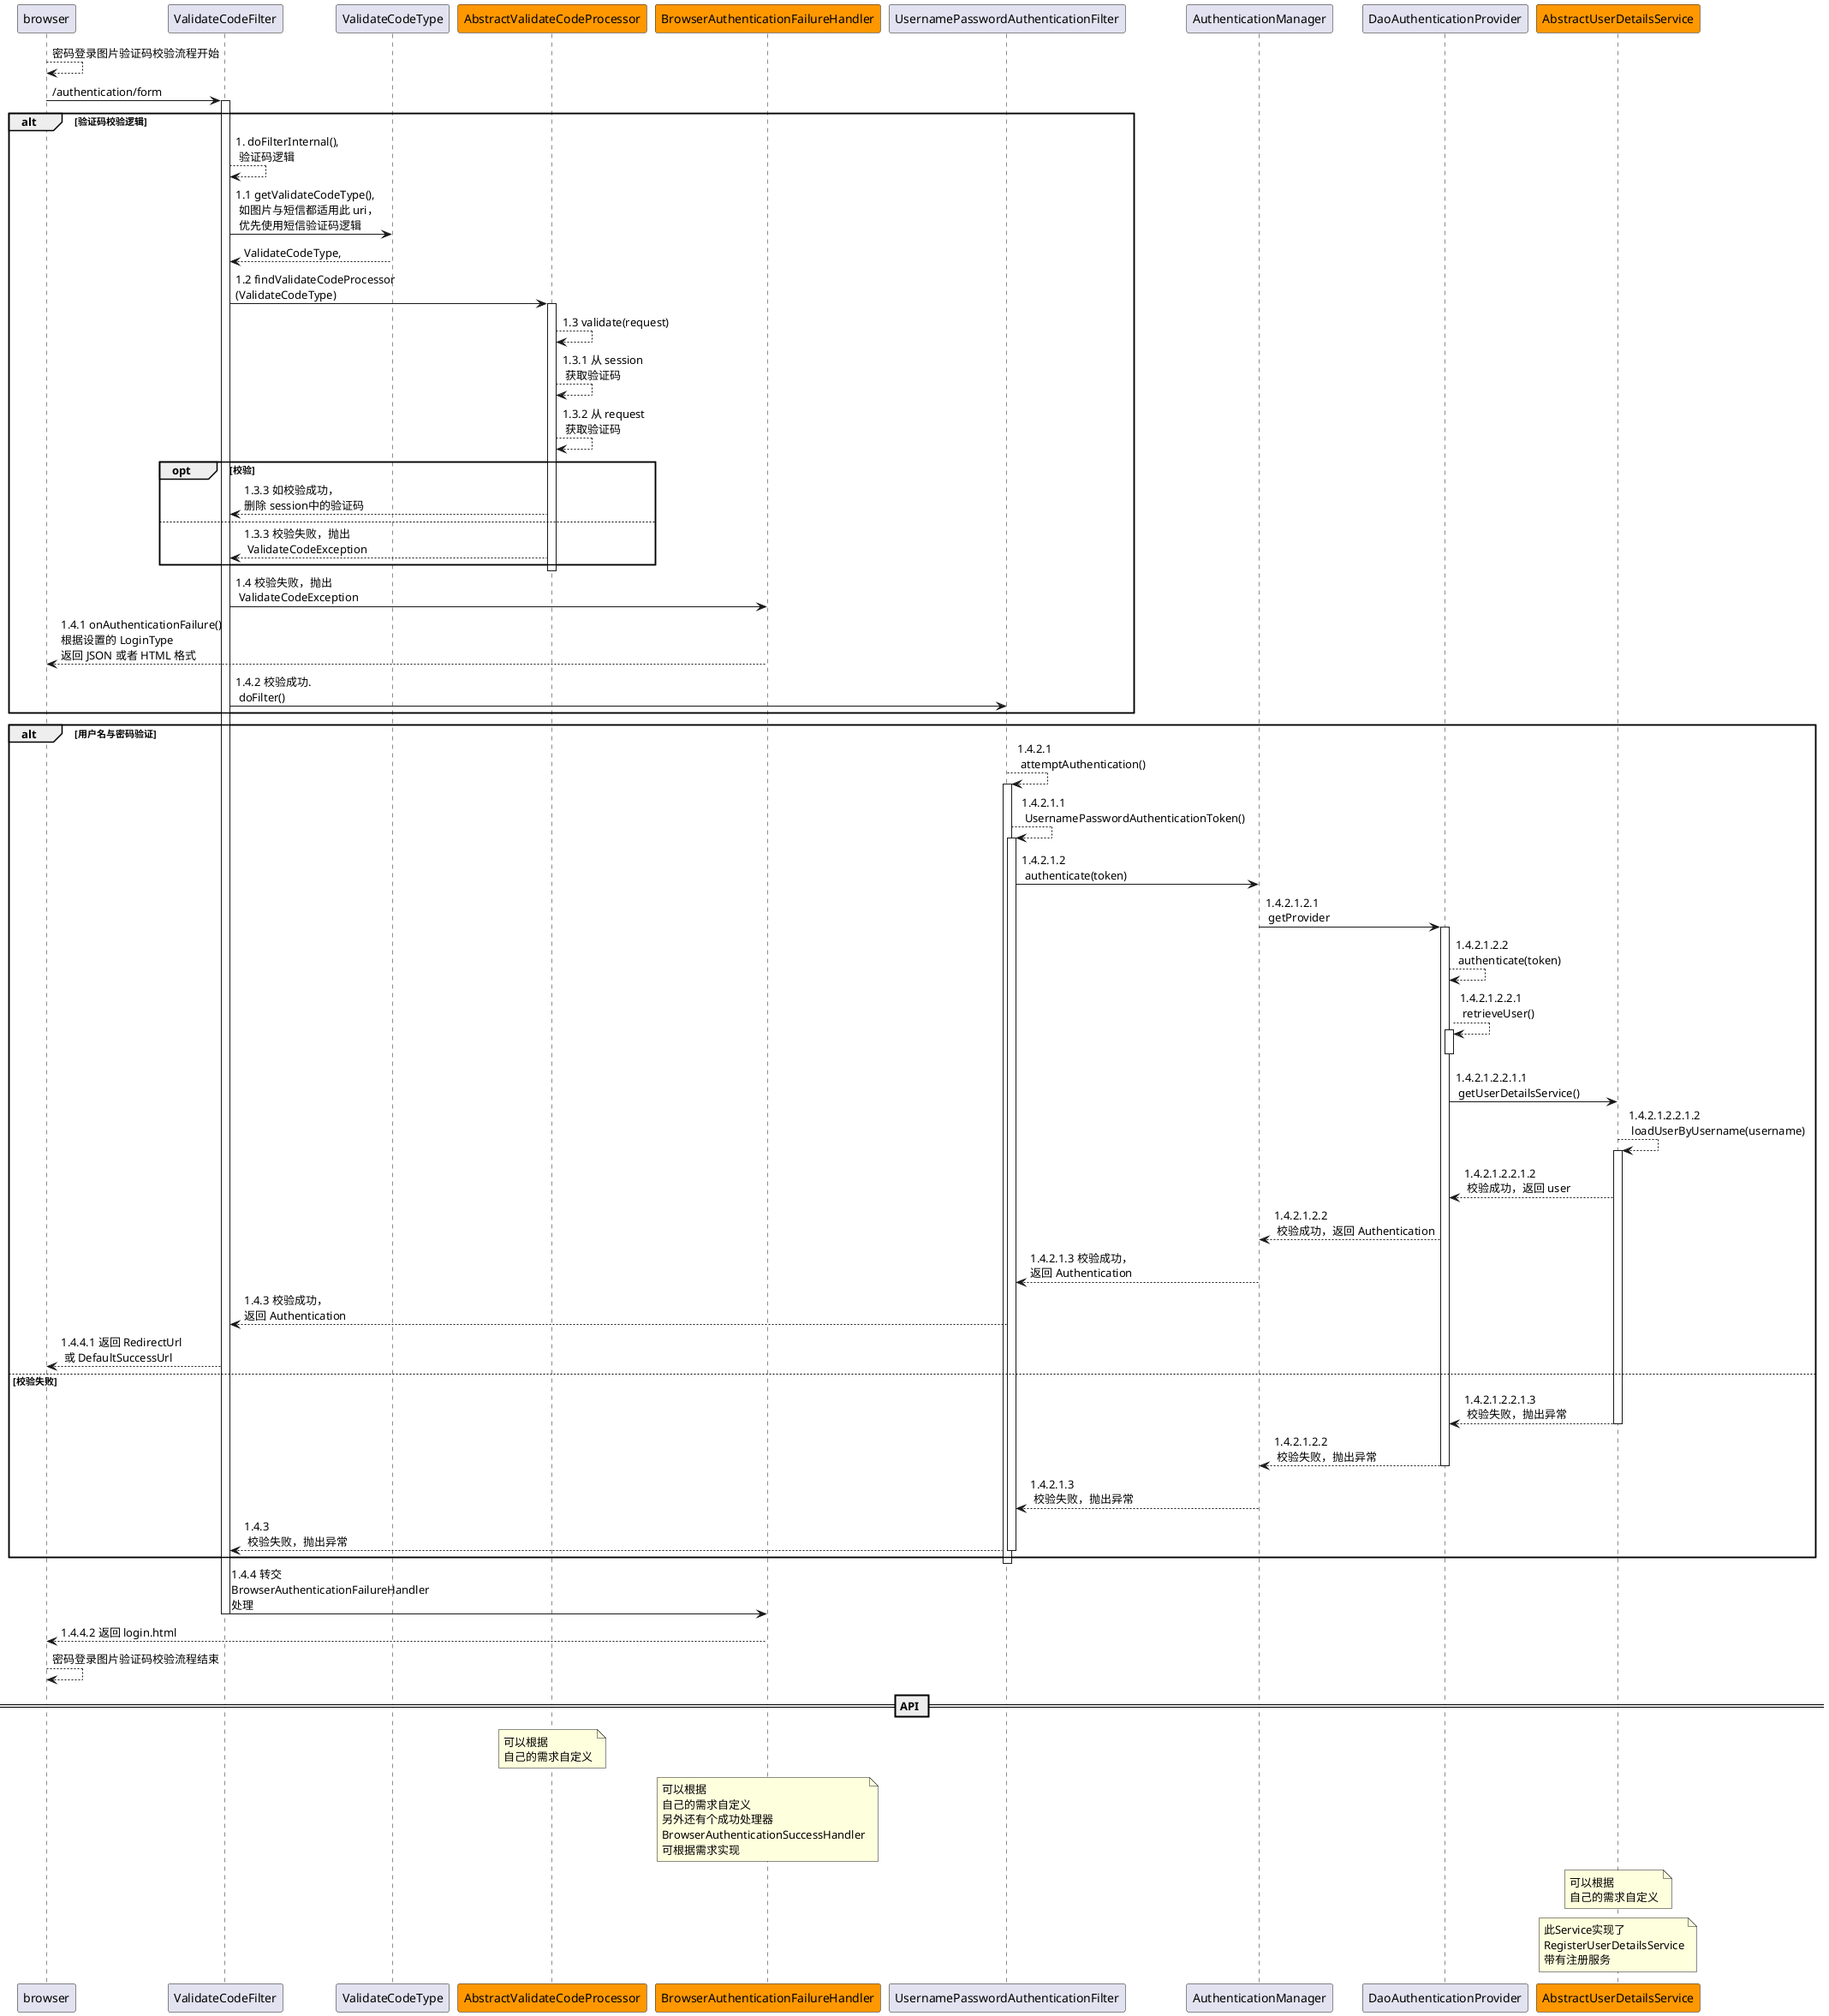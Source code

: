 @startuml

browser --> browser: 密码登录图片验证码校验流程开始

browser -> ValidateCodeFilter: /authentication/form
alt 验证码校验逻辑
activate ValidateCodeFilter
ValidateCodeFilter --> ValidateCodeFilter: 1. doFilterInternal(),\n 验证码逻辑
ValidateCodeFilter -> ValidateCodeType: 1.1 getValidateCodeType(),\n 如图片与短信都适用此 uri，\n 优先使用短信验证码逻辑
ValidateCodeType --> ValidateCodeFilter: ValidateCodeType,
participant AbstractValidateCodeProcessor #ff9800
ValidateCodeFilter -> AbstractValidateCodeProcessor: 1.2 findValidateCodeProcessor\n(ValidateCodeType)
activate AbstractValidateCodeProcessor
AbstractValidateCodeProcessor --> AbstractValidateCodeProcessor: 1.3 validate(request)
AbstractValidateCodeProcessor --> AbstractValidateCodeProcessor: 1.3.1 从 session\n 获取验证码
AbstractValidateCodeProcessor --> AbstractValidateCodeProcessor: 1.3.2 从 request\n 获取验证码
opt 校验
AbstractValidateCodeProcessor --> ValidateCodeFilter: 1.3.3 如校验成功，\n删除 session中的验证码
else
AbstractValidateCodeProcessor --> ValidateCodeFilter: 1.3.3 校验失败，抛出\n ValidateCodeException
end
deactivate AbstractValidateCodeProcessor
participant BrowserAuthenticationFailureHandler #ff9800
ValidateCodeFilter -> BrowserAuthenticationFailureHandler: 1.4 校验失败，抛出\n ValidateCodeException
BrowserAuthenticationFailureHandler --> browser: 1.4.1 onAuthenticationFailure()\n根据设置的 LoginType \n返回 JSON 或者 HTML 格式

ValidateCodeFilter -> UsernamePasswordAuthenticationFilter: 1.4.2 校验成功.\n doFilter()
end
alt 用户名与密码验证
UsernamePasswordAuthenticationFilter --> UsernamePasswordAuthenticationFilter: 1.4.2.1\n attemptAuthentication()
activate UsernamePasswordAuthenticationFilter
UsernamePasswordAuthenticationFilter --> UsernamePasswordAuthenticationFilter: 1.4.2.1.1 \n UsernamePasswordAuthenticationToken()
activate UsernamePasswordAuthenticationFilter
UsernamePasswordAuthenticationFilter -> AuthenticationManager: 1.4.2.1.2\n authenticate(token)

AuthenticationManager -> DaoAuthenticationProvider: 1.4.2.1.2.1\n getProvider
activate DaoAuthenticationProvider
DaoAuthenticationProvider --> DaoAuthenticationProvider: 1.4.2.1.2.2\n authenticate(token)
DaoAuthenticationProvider --> DaoAuthenticationProvider: 1.4.2.1.2.2.1\n retrieveUser()
activate DaoAuthenticationProvider
deactivate DaoAuthenticationProvider
participant AbstractUserDetailsService #ff9800
DaoAuthenticationProvider -> AbstractUserDetailsService: 1.4.2.1.2.2.1.1\n getUserDetailsService()
AbstractUserDetailsService --> AbstractUserDetailsService: 1.4.2.1.2.2.1.2\n loadUserByUsername(username)
activate AbstractUserDetailsService
AbstractUserDetailsService --> DaoAuthenticationProvider: 1.4.2.1.2.2.1.2\n 校验成功，返回 user
DaoAuthenticationProvider --> AuthenticationManager: 1.4.2.1.2.2\n 校验成功，返回 Authentication

AuthenticationManager --> UsernamePasswordAuthenticationFilter: 1.4.2.1.3 校验成功，\n返回 Authentication
UsernamePasswordAuthenticationFilter --> ValidateCodeFilter: 1.4.3 校验成功，\n返回 Authentication

ValidateCodeFilter --> browser: 1.4.4.1 返回 RedirectUrl\n 或 DefaultSuccessUrl
else 校验失败
AbstractUserDetailsService --> DaoAuthenticationProvider: 1.4.2.1.2.2.1.3\n 校验失败，抛出异常
deactivate AbstractUserDetailsService
DaoAuthenticationProvider --> AuthenticationManager: 1.4.2.1.2.2\n 校验失败，抛出异常
deactivate DaoAuthenticationProvider
AuthenticationManager --> UsernamePasswordAuthenticationFilter: 1.4.2.1.3\n 校验失败，抛出异常
UsernamePasswordAuthenticationFilter --> ValidateCodeFilter: 1.4.3\n 校验失败，抛出异常
deactivate UsernamePasswordAuthenticationFilter
end
deactivate UsernamePasswordAuthenticationFilter
ValidateCodeFilter -> BrowserAuthenticationFailureHandler: 1.4.4 转交\nBrowserAuthenticationFailureHandler\n处理
deactivate ValidateCodeFilter
BrowserAuthenticationFailureHandler --> browser: 1.4.4.2 返回 login.html

browser --> browser: 密码登录图片验证码校验流程结束

== API ==
note over AbstractValidateCodeProcessor: 可以根据\n自己的需求自定义
note over BrowserAuthenticationFailureHandler: 可以根据\n自己的需求自定义\n另外还有个成功处理器\nBrowserAuthenticationSuccessHandler\n可根据需求实现
note over AbstractUserDetailsService: 可以根据\n自己的需求自定义
note over AbstractUserDetailsService: 此Service实现了\nRegisterUserDetailsService\n带有注册服务

@enduml